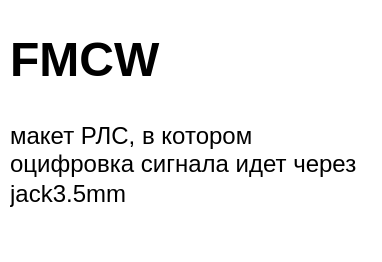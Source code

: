 <mxfile>
    <diagram id="Wv_hvm3lRhc7KEfCUdPD" name="main conception">
        <mxGraphModel dx="1128" dy="496" grid="1" gridSize="10" guides="1" tooltips="1" connect="1" arrows="1" fold="1" page="1" pageScale="1" pageWidth="827" pageHeight="1169" math="0" shadow="0">
            <root>
                <mxCell id="0"/>
                <mxCell id="1" parent="0"/>
                <mxCell id="I_e_zk9sA9EwjSFyFDCd-1" value="&lt;h1&gt;FMCW&lt;/h1&gt;&lt;p&gt;макет РЛС, в котором оцифровка сигнала идет через jack3.5mm&lt;/p&gt;" style="text;html=1;strokeColor=none;fillColor=none;spacing=5;spacingTop=-20;whiteSpace=wrap;overflow=hidden;rounded=0;" parent="1" vertex="1">
                    <mxGeometry x="300" y="20" width="190" height="120" as="geometry"/>
                </mxCell>
            </root>
        </mxGraphModel>
    </diagram>
    <diagram id="n2A7cnUESW6SI3tPRSJ5" name="soft design">
        <mxGraphModel dx="959" dy="422" grid="1" gridSize="10" guides="1" tooltips="1" connect="1" arrows="1" fold="1" page="1" pageScale="1" pageWidth="827" pageHeight="1169" math="0" shadow="0">
            <root>
                <mxCell id="v9DOlygWLC-ijF4w8fHy-0"/>
                <mxCell id="v9DOlygWLC-ijF4w8fHy-1" parent="v9DOlygWLC-ijF4w8fHy-0"/>
            </root>
        </mxGraphModel>
    </diagram>
    <diagram id="mAT2H4j224bPGSDz1ItH" name="hw design">
        <mxGraphModel dx="959" dy="422" grid="1" gridSize="10" guides="1" tooltips="1" connect="1" arrows="1" fold="1" page="1" pageScale="1" pageWidth="827" pageHeight="1169" math="0" shadow="0">
            <root>
                <mxCell id="xzInGvxn6jEy2bVftk6I-0"/>
                <mxCell id="xzInGvxn6jEy2bVftk6I-1" parent="xzInGvxn6jEy2bVftk6I-0"/>
            </root>
        </mxGraphModel>
    </diagram>
</mxfile>